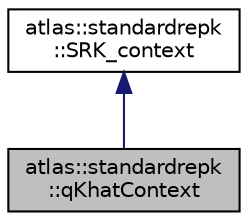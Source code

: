 digraph "atlas::standardrepk::qKhatContext"
{
  edge [fontname="Helvetica",fontsize="10",labelfontname="Helvetica",labelfontsize="10"];
  node [fontname="Helvetica",fontsize="10",shape=record];
  Node1 [label="atlas::standardrepk\l::qKhatContext",height=0.2,width=0.4,color="black", fillcolor="grey75", style="filled", fontcolor="black"];
  Node2 -> Node1 [dir="back",color="midnightblue",fontsize="10",style="solid",fontname="Helvetica"];
  Node2 [label="atlas::standardrepk\l::SRK_context",height=0.2,width=0.4,color="black", fillcolor="white", style="filled",URL="$classatlas_1_1standardrepk_1_1SRK__context.html"];
}
